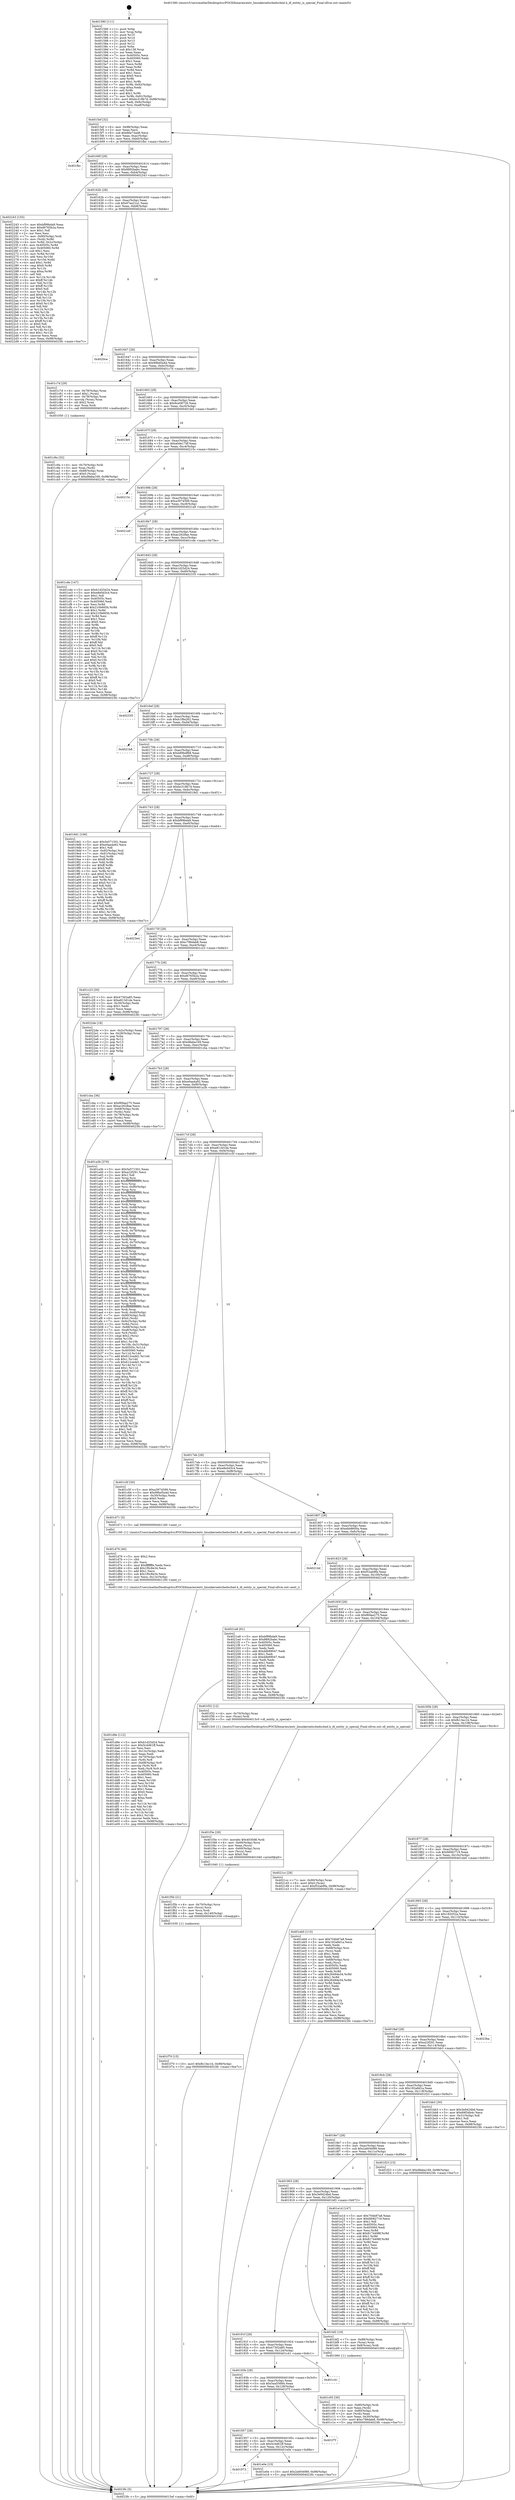 digraph "0x401580" {
  label = "0x401580 (/mnt/c/Users/mathe/Desktop/tcc/POCII/binaries/extr_linuxkernelschedsched.h_dl_entity_is_special_Final-ollvm.out::main(0))"
  labelloc = "t"
  node[shape=record]

  Entry [label="",width=0.3,height=0.3,shape=circle,fillcolor=black,style=filled]
  "0x4015ef" [label="{
     0x4015ef [32]\l
     | [instrs]\l
     &nbsp;&nbsp;0x4015ef \<+6\>: mov -0x98(%rbp),%eax\l
     &nbsp;&nbsp;0x4015f5 \<+2\>: mov %eax,%ecx\l
     &nbsp;&nbsp;0x4015f7 \<+6\>: sub $0x86e73ad8,%ecx\l
     &nbsp;&nbsp;0x4015fd \<+6\>: mov %eax,-0xac(%rbp)\l
     &nbsp;&nbsp;0x401603 \<+6\>: mov %ecx,-0xb0(%rbp)\l
     &nbsp;&nbsp;0x401609 \<+6\>: je 0000000000401fbc \<main+0xa3c\>\l
  }"]
  "0x401fbc" [label="{
     0x401fbc\l
  }", style=dashed]
  "0x40160f" [label="{
     0x40160f [28]\l
     | [instrs]\l
     &nbsp;&nbsp;0x40160f \<+5\>: jmp 0000000000401614 \<main+0x94\>\l
     &nbsp;&nbsp;0x401614 \<+6\>: mov -0xac(%rbp),%eax\l
     &nbsp;&nbsp;0x40161a \<+5\>: sub $0x8892babc,%eax\l
     &nbsp;&nbsp;0x40161f \<+6\>: mov %eax,-0xb4(%rbp)\l
     &nbsp;&nbsp;0x401625 \<+6\>: je 0000000000402243 \<main+0xcc3\>\l
  }"]
  Exit [label="",width=0.3,height=0.3,shape=circle,fillcolor=black,style=filled,peripheries=2]
  "0x402243" [label="{
     0x402243 [155]\l
     | [instrs]\l
     &nbsp;&nbsp;0x402243 \<+5\>: mov $0xbf99bda9,%eax\l
     &nbsp;&nbsp;0x402248 \<+5\>: mov $0xd6765b2a,%ecx\l
     &nbsp;&nbsp;0x40224d \<+2\>: mov $0x1,%dl\l
     &nbsp;&nbsp;0x40224f \<+2\>: xor %esi,%esi\l
     &nbsp;&nbsp;0x402251 \<+7\>: mov -0x90(%rbp),%rdi\l
     &nbsp;&nbsp;0x402258 \<+3\>: mov (%rdi),%r8d\l
     &nbsp;&nbsp;0x40225b \<+4\>: mov %r8d,-0x2c(%rbp)\l
     &nbsp;&nbsp;0x40225f \<+8\>: mov 0x40505c,%r8d\l
     &nbsp;&nbsp;0x402267 \<+8\>: mov 0x405060,%r9d\l
     &nbsp;&nbsp;0x40226f \<+3\>: sub $0x1,%esi\l
     &nbsp;&nbsp;0x402272 \<+3\>: mov %r8d,%r10d\l
     &nbsp;&nbsp;0x402275 \<+3\>: add %esi,%r10d\l
     &nbsp;&nbsp;0x402278 \<+4\>: imul %r10d,%r8d\l
     &nbsp;&nbsp;0x40227c \<+4\>: and $0x1,%r8d\l
     &nbsp;&nbsp;0x402280 \<+4\>: cmp $0x0,%r8d\l
     &nbsp;&nbsp;0x402284 \<+4\>: sete %r11b\l
     &nbsp;&nbsp;0x402288 \<+4\>: cmp $0xa,%r9d\l
     &nbsp;&nbsp;0x40228c \<+3\>: setl %bl\l
     &nbsp;&nbsp;0x40228f \<+3\>: mov %r11b,%r14b\l
     &nbsp;&nbsp;0x402292 \<+4\>: xor $0xff,%r14b\l
     &nbsp;&nbsp;0x402296 \<+3\>: mov %bl,%r15b\l
     &nbsp;&nbsp;0x402299 \<+4\>: xor $0xff,%r15b\l
     &nbsp;&nbsp;0x40229d \<+3\>: xor $0x0,%dl\l
     &nbsp;&nbsp;0x4022a0 \<+3\>: mov %r14b,%r12b\l
     &nbsp;&nbsp;0x4022a3 \<+4\>: and $0x0,%r12b\l
     &nbsp;&nbsp;0x4022a7 \<+3\>: and %dl,%r11b\l
     &nbsp;&nbsp;0x4022aa \<+3\>: mov %r15b,%r13b\l
     &nbsp;&nbsp;0x4022ad \<+4\>: and $0x0,%r13b\l
     &nbsp;&nbsp;0x4022b1 \<+2\>: and %dl,%bl\l
     &nbsp;&nbsp;0x4022b3 \<+3\>: or %r11b,%r12b\l
     &nbsp;&nbsp;0x4022b6 \<+3\>: or %bl,%r13b\l
     &nbsp;&nbsp;0x4022b9 \<+3\>: xor %r13b,%r12b\l
     &nbsp;&nbsp;0x4022bc \<+3\>: or %r15b,%r14b\l
     &nbsp;&nbsp;0x4022bf \<+4\>: xor $0xff,%r14b\l
     &nbsp;&nbsp;0x4022c3 \<+3\>: or $0x0,%dl\l
     &nbsp;&nbsp;0x4022c6 \<+3\>: and %dl,%r14b\l
     &nbsp;&nbsp;0x4022c9 \<+3\>: or %r14b,%r12b\l
     &nbsp;&nbsp;0x4022cc \<+4\>: test $0x1,%r12b\l
     &nbsp;&nbsp;0x4022d0 \<+3\>: cmovne %ecx,%eax\l
     &nbsp;&nbsp;0x4022d3 \<+6\>: mov %eax,-0x98(%rbp)\l
     &nbsp;&nbsp;0x4022d9 \<+5\>: jmp 00000000004023fc \<main+0xe7c\>\l
  }"]
  "0x40162b" [label="{
     0x40162b [28]\l
     | [instrs]\l
     &nbsp;&nbsp;0x40162b \<+5\>: jmp 0000000000401630 \<main+0xb0\>\l
     &nbsp;&nbsp;0x401630 \<+6\>: mov -0xac(%rbp),%eax\l
     &nbsp;&nbsp;0x401636 \<+5\>: sub $0x97ee21a1,%eax\l
     &nbsp;&nbsp;0x40163b \<+6\>: mov %eax,-0xb8(%rbp)\l
     &nbsp;&nbsp;0x401641 \<+6\>: je 00000000004020ce \<main+0xb4e\>\l
  }"]
  "0x401f70" [label="{
     0x401f70 [15]\l
     | [instrs]\l
     &nbsp;&nbsp;0x401f70 \<+10\>: movl $0xfb13ec1b,-0x98(%rbp)\l
     &nbsp;&nbsp;0x401f7a \<+5\>: jmp 00000000004023fc \<main+0xe7c\>\l
  }"]
  "0x4020ce" [label="{
     0x4020ce\l
  }", style=dashed]
  "0x401647" [label="{
     0x401647 [28]\l
     | [instrs]\l
     &nbsp;&nbsp;0x401647 \<+5\>: jmp 000000000040164c \<main+0xcc\>\l
     &nbsp;&nbsp;0x40164c \<+6\>: mov -0xac(%rbp),%eax\l
     &nbsp;&nbsp;0x401652 \<+5\>: sub $0x99bd5a4d,%eax\l
     &nbsp;&nbsp;0x401657 \<+6\>: mov %eax,-0xbc(%rbp)\l
     &nbsp;&nbsp;0x40165d \<+6\>: je 0000000000401c7d \<main+0x6fd\>\l
  }"]
  "0x401f5b" [label="{
     0x401f5b [21]\l
     | [instrs]\l
     &nbsp;&nbsp;0x401f5b \<+4\>: mov -0x70(%rbp),%rcx\l
     &nbsp;&nbsp;0x401f5f \<+3\>: mov (%rcx),%rcx\l
     &nbsp;&nbsp;0x401f62 \<+3\>: mov %rcx,%rdi\l
     &nbsp;&nbsp;0x401f65 \<+6\>: mov %eax,-0x140(%rbp)\l
     &nbsp;&nbsp;0x401f6b \<+5\>: call 0000000000401030 \<free@plt\>\l
     | [calls]\l
     &nbsp;&nbsp;0x401030 \{1\} (unknown)\l
  }"]
  "0x401c7d" [label="{
     0x401c7d [29]\l
     | [instrs]\l
     &nbsp;&nbsp;0x401c7d \<+4\>: mov -0x78(%rbp),%rax\l
     &nbsp;&nbsp;0x401c81 \<+6\>: movl $0x1,(%rax)\l
     &nbsp;&nbsp;0x401c87 \<+4\>: mov -0x78(%rbp),%rax\l
     &nbsp;&nbsp;0x401c8b \<+3\>: movslq (%rax),%rax\l
     &nbsp;&nbsp;0x401c8e \<+4\>: shl $0x2,%rax\l
     &nbsp;&nbsp;0x401c92 \<+3\>: mov %rax,%rdi\l
     &nbsp;&nbsp;0x401c95 \<+5\>: call 0000000000401050 \<malloc@plt\>\l
     | [calls]\l
     &nbsp;&nbsp;0x401050 \{1\} (unknown)\l
  }"]
  "0x401663" [label="{
     0x401663 [28]\l
     | [instrs]\l
     &nbsp;&nbsp;0x401663 \<+5\>: jmp 0000000000401668 \<main+0xe8\>\l
     &nbsp;&nbsp;0x401668 \<+6\>: mov -0xac(%rbp),%eax\l
     &nbsp;&nbsp;0x40166e \<+5\>: sub $0x9ce08726,%eax\l
     &nbsp;&nbsp;0x401673 \<+6\>: mov %eax,-0xc0(%rbp)\l
     &nbsp;&nbsp;0x401679 \<+6\>: je 0000000000401fe0 \<main+0xa60\>\l
  }"]
  "0x401f3e" [label="{
     0x401f3e [29]\l
     | [instrs]\l
     &nbsp;&nbsp;0x401f3e \<+10\>: movabs $0x4030d6,%rdi\l
     &nbsp;&nbsp;0x401f48 \<+4\>: mov -0x60(%rbp),%rcx\l
     &nbsp;&nbsp;0x401f4c \<+2\>: mov %eax,(%rcx)\l
     &nbsp;&nbsp;0x401f4e \<+4\>: mov -0x60(%rbp),%rcx\l
     &nbsp;&nbsp;0x401f52 \<+2\>: mov (%rcx),%esi\l
     &nbsp;&nbsp;0x401f54 \<+2\>: mov $0x0,%al\l
     &nbsp;&nbsp;0x401f56 \<+5\>: call 0000000000401040 \<printf@plt\>\l
     | [calls]\l
     &nbsp;&nbsp;0x401040 \{1\} (unknown)\l
  }"]
  "0x401fe0" [label="{
     0x401fe0\l
  }", style=dashed]
  "0x40167f" [label="{
     0x40167f [28]\l
     | [instrs]\l
     &nbsp;&nbsp;0x40167f \<+5\>: jmp 0000000000401684 \<main+0x104\>\l
     &nbsp;&nbsp;0x401684 \<+6\>: mov -0xac(%rbp),%eax\l
     &nbsp;&nbsp;0x40168a \<+5\>: sub $0xa0de17df,%eax\l
     &nbsp;&nbsp;0x40168f \<+6\>: mov %eax,-0xc4(%rbp)\l
     &nbsp;&nbsp;0x401695 \<+6\>: je 000000000040215c \<main+0xbdc\>\l
  }"]
  "0x401973" [label="{
     0x401973\l
  }", style=dashed]
  "0x40215c" [label="{
     0x40215c\l
  }", style=dashed]
  "0x40169b" [label="{
     0x40169b [28]\l
     | [instrs]\l
     &nbsp;&nbsp;0x40169b \<+5\>: jmp 00000000004016a0 \<main+0x120\>\l
     &nbsp;&nbsp;0x4016a0 \<+6\>: mov -0xac(%rbp),%eax\l
     &nbsp;&nbsp;0x4016a6 \<+5\>: sub $0xa3974599,%eax\l
     &nbsp;&nbsp;0x4016ab \<+6\>: mov %eax,-0xc8(%rbp)\l
     &nbsp;&nbsp;0x4016b1 \<+6\>: je 00000000004021a9 \<main+0xc29\>\l
  }"]
  "0x401e0e" [label="{
     0x401e0e [15]\l
     | [instrs]\l
     &nbsp;&nbsp;0x401e0e \<+10\>: movl $0x2a604089,-0x98(%rbp)\l
     &nbsp;&nbsp;0x401e18 \<+5\>: jmp 00000000004023fc \<main+0xe7c\>\l
  }"]
  "0x4021a9" [label="{
     0x4021a9\l
  }", style=dashed]
  "0x4016b7" [label="{
     0x4016b7 [28]\l
     | [instrs]\l
     &nbsp;&nbsp;0x4016b7 \<+5\>: jmp 00000000004016bc \<main+0x13c\>\l
     &nbsp;&nbsp;0x4016bc \<+6\>: mov -0xac(%rbp),%eax\l
     &nbsp;&nbsp;0x4016c2 \<+5\>: sub $0xac2628ae,%eax\l
     &nbsp;&nbsp;0x4016c7 \<+6\>: mov %eax,-0xcc(%rbp)\l
     &nbsp;&nbsp;0x4016cd \<+6\>: je 0000000000401cde \<main+0x75e\>\l
  }"]
  "0x401957" [label="{
     0x401957 [28]\l
     | [instrs]\l
     &nbsp;&nbsp;0x401957 \<+5\>: jmp 000000000040195c \<main+0x3dc\>\l
     &nbsp;&nbsp;0x40195c \<+6\>: mov -0xac(%rbp),%eax\l
     &nbsp;&nbsp;0x401962 \<+5\>: sub $0x5c4d61ff,%eax\l
     &nbsp;&nbsp;0x401967 \<+6\>: mov %eax,-0x12c(%rbp)\l
     &nbsp;&nbsp;0x40196d \<+6\>: je 0000000000401e0e \<main+0x88e\>\l
  }"]
  "0x401cde" [label="{
     0x401cde [147]\l
     | [instrs]\l
     &nbsp;&nbsp;0x401cde \<+5\>: mov $0xb1d25d24,%eax\l
     &nbsp;&nbsp;0x401ce3 \<+5\>: mov $0xe8e0d3c4,%ecx\l
     &nbsp;&nbsp;0x401ce8 \<+2\>: mov $0x1,%dl\l
     &nbsp;&nbsp;0x401cea \<+7\>: mov 0x40505c,%esi\l
     &nbsp;&nbsp;0x401cf1 \<+7\>: mov 0x405060,%edi\l
     &nbsp;&nbsp;0x401cf8 \<+3\>: mov %esi,%r8d\l
     &nbsp;&nbsp;0x401cfb \<+7\>: add $0x210b665b,%r8d\l
     &nbsp;&nbsp;0x401d02 \<+4\>: sub $0x1,%r8d\l
     &nbsp;&nbsp;0x401d06 \<+7\>: sub $0x210b665b,%r8d\l
     &nbsp;&nbsp;0x401d0d \<+4\>: imul %r8d,%esi\l
     &nbsp;&nbsp;0x401d11 \<+3\>: and $0x1,%esi\l
     &nbsp;&nbsp;0x401d14 \<+3\>: cmp $0x0,%esi\l
     &nbsp;&nbsp;0x401d17 \<+4\>: sete %r9b\l
     &nbsp;&nbsp;0x401d1b \<+3\>: cmp $0xa,%edi\l
     &nbsp;&nbsp;0x401d1e \<+4\>: setl %r10b\l
     &nbsp;&nbsp;0x401d22 \<+3\>: mov %r9b,%r11b\l
     &nbsp;&nbsp;0x401d25 \<+4\>: xor $0xff,%r11b\l
     &nbsp;&nbsp;0x401d29 \<+3\>: mov %r10b,%bl\l
     &nbsp;&nbsp;0x401d2c \<+3\>: xor $0xff,%bl\l
     &nbsp;&nbsp;0x401d2f \<+3\>: xor $0x0,%dl\l
     &nbsp;&nbsp;0x401d32 \<+3\>: mov %r11b,%r14b\l
     &nbsp;&nbsp;0x401d35 \<+4\>: and $0x0,%r14b\l
     &nbsp;&nbsp;0x401d39 \<+3\>: and %dl,%r9b\l
     &nbsp;&nbsp;0x401d3c \<+3\>: mov %bl,%r15b\l
     &nbsp;&nbsp;0x401d3f \<+4\>: and $0x0,%r15b\l
     &nbsp;&nbsp;0x401d43 \<+3\>: and %dl,%r10b\l
     &nbsp;&nbsp;0x401d46 \<+3\>: or %r9b,%r14b\l
     &nbsp;&nbsp;0x401d49 \<+3\>: or %r10b,%r15b\l
     &nbsp;&nbsp;0x401d4c \<+3\>: xor %r15b,%r14b\l
     &nbsp;&nbsp;0x401d4f \<+3\>: or %bl,%r11b\l
     &nbsp;&nbsp;0x401d52 \<+4\>: xor $0xff,%r11b\l
     &nbsp;&nbsp;0x401d56 \<+3\>: or $0x0,%dl\l
     &nbsp;&nbsp;0x401d59 \<+3\>: and %dl,%r11b\l
     &nbsp;&nbsp;0x401d5c \<+3\>: or %r11b,%r14b\l
     &nbsp;&nbsp;0x401d5f \<+4\>: test $0x1,%r14b\l
     &nbsp;&nbsp;0x401d63 \<+3\>: cmovne %ecx,%eax\l
     &nbsp;&nbsp;0x401d66 \<+6\>: mov %eax,-0x98(%rbp)\l
     &nbsp;&nbsp;0x401d6c \<+5\>: jmp 00000000004023fc \<main+0xe7c\>\l
  }"]
  "0x4016d3" [label="{
     0x4016d3 [28]\l
     | [instrs]\l
     &nbsp;&nbsp;0x4016d3 \<+5\>: jmp 00000000004016d8 \<main+0x158\>\l
     &nbsp;&nbsp;0x4016d8 \<+6\>: mov -0xac(%rbp),%eax\l
     &nbsp;&nbsp;0x4016de \<+5\>: sub $0xb1d25d24,%eax\l
     &nbsp;&nbsp;0x4016e3 \<+6\>: mov %eax,-0xd0(%rbp)\l
     &nbsp;&nbsp;0x4016e9 \<+6\>: je 0000000000402335 \<main+0xdb5\>\l
  }"]
  "0x401f7f" [label="{
     0x401f7f\l
  }", style=dashed]
  "0x402335" [label="{
     0x402335\l
  }", style=dashed]
  "0x4016ef" [label="{
     0x4016ef [28]\l
     | [instrs]\l
     &nbsp;&nbsp;0x4016ef \<+5\>: jmp 00000000004016f4 \<main+0x174\>\l
     &nbsp;&nbsp;0x4016f4 \<+6\>: mov -0xac(%rbp),%eax\l
     &nbsp;&nbsp;0x4016fa \<+5\>: sub $0xb1f8a262,%eax\l
     &nbsp;&nbsp;0x4016ff \<+6\>: mov %eax,-0xd4(%rbp)\l
     &nbsp;&nbsp;0x401705 \<+6\>: je 00000000004021b8 \<main+0xc38\>\l
  }"]
  "0x40193b" [label="{
     0x40193b [28]\l
     | [instrs]\l
     &nbsp;&nbsp;0x40193b \<+5\>: jmp 0000000000401940 \<main+0x3c0\>\l
     &nbsp;&nbsp;0x401940 \<+6\>: mov -0xac(%rbp),%eax\l
     &nbsp;&nbsp;0x401946 \<+5\>: sub $0x5aa55684,%eax\l
     &nbsp;&nbsp;0x40194b \<+6\>: mov %eax,-0x128(%rbp)\l
     &nbsp;&nbsp;0x401951 \<+6\>: je 0000000000401f7f \<main+0x9ff\>\l
  }"]
  "0x4021b8" [label="{
     0x4021b8\l
  }", style=dashed]
  "0x40170b" [label="{
     0x40170b [28]\l
     | [instrs]\l
     &nbsp;&nbsp;0x40170b \<+5\>: jmp 0000000000401710 \<main+0x190\>\l
     &nbsp;&nbsp;0x401710 \<+6\>: mov -0xac(%rbp),%eax\l
     &nbsp;&nbsp;0x401716 \<+5\>: sub $0xb89bdf68,%eax\l
     &nbsp;&nbsp;0x40171b \<+6\>: mov %eax,-0xd8(%rbp)\l
     &nbsp;&nbsp;0x401721 \<+6\>: je 000000000040203b \<main+0xabb\>\l
  }"]
  "0x401c41" [label="{
     0x401c41\l
  }", style=dashed]
  "0x40203b" [label="{
     0x40203b\l
  }", style=dashed]
  "0x401727" [label="{
     0x401727 [28]\l
     | [instrs]\l
     &nbsp;&nbsp;0x401727 \<+5\>: jmp 000000000040172c \<main+0x1ac\>\l
     &nbsp;&nbsp;0x40172c \<+6\>: mov -0xac(%rbp),%eax\l
     &nbsp;&nbsp;0x401732 \<+5\>: sub $0xbc318b7d,%eax\l
     &nbsp;&nbsp;0x401737 \<+6\>: mov %eax,-0xdc(%rbp)\l
     &nbsp;&nbsp;0x40173d \<+6\>: je 00000000004019d1 \<main+0x451\>\l
  }"]
  "0x401d9e" [label="{
     0x401d9e [112]\l
     | [instrs]\l
     &nbsp;&nbsp;0x401d9e \<+5\>: mov $0xb1d25d24,%ecx\l
     &nbsp;&nbsp;0x401da3 \<+5\>: mov $0x5c4d61ff,%edx\l
     &nbsp;&nbsp;0x401da8 \<+2\>: xor %esi,%esi\l
     &nbsp;&nbsp;0x401daa \<+6\>: mov -0x13c(%rbp),%edi\l
     &nbsp;&nbsp;0x401db0 \<+3\>: imul %eax,%edi\l
     &nbsp;&nbsp;0x401db3 \<+4\>: mov -0x70(%rbp),%r8\l
     &nbsp;&nbsp;0x401db7 \<+3\>: mov (%r8),%r8\l
     &nbsp;&nbsp;0x401dba \<+4\>: mov -0x68(%rbp),%r9\l
     &nbsp;&nbsp;0x401dbe \<+3\>: movslq (%r9),%r9\l
     &nbsp;&nbsp;0x401dc1 \<+4\>: mov %edi,(%r8,%r9,4)\l
     &nbsp;&nbsp;0x401dc5 \<+7\>: mov 0x40505c,%eax\l
     &nbsp;&nbsp;0x401dcc \<+7\>: mov 0x405060,%edi\l
     &nbsp;&nbsp;0x401dd3 \<+3\>: sub $0x1,%esi\l
     &nbsp;&nbsp;0x401dd6 \<+3\>: mov %eax,%r10d\l
     &nbsp;&nbsp;0x401dd9 \<+3\>: add %esi,%r10d\l
     &nbsp;&nbsp;0x401ddc \<+4\>: imul %r10d,%eax\l
     &nbsp;&nbsp;0x401de0 \<+3\>: and $0x1,%eax\l
     &nbsp;&nbsp;0x401de3 \<+3\>: cmp $0x0,%eax\l
     &nbsp;&nbsp;0x401de6 \<+4\>: sete %r11b\l
     &nbsp;&nbsp;0x401dea \<+3\>: cmp $0xa,%edi\l
     &nbsp;&nbsp;0x401ded \<+3\>: setl %bl\l
     &nbsp;&nbsp;0x401df0 \<+3\>: mov %r11b,%r14b\l
     &nbsp;&nbsp;0x401df3 \<+3\>: and %bl,%r14b\l
     &nbsp;&nbsp;0x401df6 \<+3\>: xor %bl,%r11b\l
     &nbsp;&nbsp;0x401df9 \<+3\>: or %r11b,%r14b\l
     &nbsp;&nbsp;0x401dfc \<+4\>: test $0x1,%r14b\l
     &nbsp;&nbsp;0x401e00 \<+3\>: cmovne %edx,%ecx\l
     &nbsp;&nbsp;0x401e03 \<+6\>: mov %ecx,-0x98(%rbp)\l
     &nbsp;&nbsp;0x401e09 \<+5\>: jmp 00000000004023fc \<main+0xe7c\>\l
  }"]
  "0x4019d1" [label="{
     0x4019d1 [106]\l
     | [instrs]\l
     &nbsp;&nbsp;0x4019d1 \<+5\>: mov $0x5e571501,%eax\l
     &nbsp;&nbsp;0x4019d6 \<+5\>: mov $0xe0aa4a92,%ecx\l
     &nbsp;&nbsp;0x4019db \<+2\>: mov $0x1,%dl\l
     &nbsp;&nbsp;0x4019dd \<+7\>: mov -0x92(%rbp),%sil\l
     &nbsp;&nbsp;0x4019e4 \<+7\>: mov -0x91(%rbp),%dil\l
     &nbsp;&nbsp;0x4019eb \<+3\>: mov %sil,%r8b\l
     &nbsp;&nbsp;0x4019ee \<+4\>: xor $0xff,%r8b\l
     &nbsp;&nbsp;0x4019f2 \<+3\>: mov %dil,%r9b\l
     &nbsp;&nbsp;0x4019f5 \<+4\>: xor $0xff,%r9b\l
     &nbsp;&nbsp;0x4019f9 \<+3\>: xor $0x0,%dl\l
     &nbsp;&nbsp;0x4019fc \<+3\>: mov %r8b,%r10b\l
     &nbsp;&nbsp;0x4019ff \<+4\>: and $0x0,%r10b\l
     &nbsp;&nbsp;0x401a03 \<+3\>: and %dl,%sil\l
     &nbsp;&nbsp;0x401a06 \<+3\>: mov %r9b,%r11b\l
     &nbsp;&nbsp;0x401a09 \<+4\>: and $0x0,%r11b\l
     &nbsp;&nbsp;0x401a0d \<+3\>: and %dl,%dil\l
     &nbsp;&nbsp;0x401a10 \<+3\>: or %sil,%r10b\l
     &nbsp;&nbsp;0x401a13 \<+3\>: or %dil,%r11b\l
     &nbsp;&nbsp;0x401a16 \<+3\>: xor %r11b,%r10b\l
     &nbsp;&nbsp;0x401a19 \<+3\>: or %r9b,%r8b\l
     &nbsp;&nbsp;0x401a1c \<+4\>: xor $0xff,%r8b\l
     &nbsp;&nbsp;0x401a20 \<+3\>: or $0x0,%dl\l
     &nbsp;&nbsp;0x401a23 \<+3\>: and %dl,%r8b\l
     &nbsp;&nbsp;0x401a26 \<+3\>: or %r8b,%r10b\l
     &nbsp;&nbsp;0x401a29 \<+4\>: test $0x1,%r10b\l
     &nbsp;&nbsp;0x401a2d \<+3\>: cmovne %ecx,%eax\l
     &nbsp;&nbsp;0x401a30 \<+6\>: mov %eax,-0x98(%rbp)\l
     &nbsp;&nbsp;0x401a36 \<+5\>: jmp 00000000004023fc \<main+0xe7c\>\l
  }"]
  "0x401743" [label="{
     0x401743 [28]\l
     | [instrs]\l
     &nbsp;&nbsp;0x401743 \<+5\>: jmp 0000000000401748 \<main+0x1c8\>\l
     &nbsp;&nbsp;0x401748 \<+6\>: mov -0xac(%rbp),%eax\l
     &nbsp;&nbsp;0x40174e \<+5\>: sub $0xbf99bda9,%eax\l
     &nbsp;&nbsp;0x401753 \<+6\>: mov %eax,-0xe0(%rbp)\l
     &nbsp;&nbsp;0x401759 \<+6\>: je 00000000004023e4 \<main+0xe64\>\l
  }"]
  "0x4023fc" [label="{
     0x4023fc [5]\l
     | [instrs]\l
     &nbsp;&nbsp;0x4023fc \<+5\>: jmp 00000000004015ef \<main+0x6f\>\l
  }"]
  "0x401580" [label="{
     0x401580 [111]\l
     | [instrs]\l
     &nbsp;&nbsp;0x401580 \<+1\>: push %rbp\l
     &nbsp;&nbsp;0x401581 \<+3\>: mov %rsp,%rbp\l
     &nbsp;&nbsp;0x401584 \<+2\>: push %r15\l
     &nbsp;&nbsp;0x401586 \<+2\>: push %r14\l
     &nbsp;&nbsp;0x401588 \<+2\>: push %r13\l
     &nbsp;&nbsp;0x40158a \<+2\>: push %r12\l
     &nbsp;&nbsp;0x40158c \<+1\>: push %rbx\l
     &nbsp;&nbsp;0x40158d \<+7\>: sub $0x138,%rsp\l
     &nbsp;&nbsp;0x401594 \<+2\>: xor %eax,%eax\l
     &nbsp;&nbsp;0x401596 \<+7\>: mov 0x40505c,%ecx\l
     &nbsp;&nbsp;0x40159d \<+7\>: mov 0x405060,%edx\l
     &nbsp;&nbsp;0x4015a4 \<+3\>: sub $0x1,%eax\l
     &nbsp;&nbsp;0x4015a7 \<+3\>: mov %ecx,%r8d\l
     &nbsp;&nbsp;0x4015aa \<+3\>: add %eax,%r8d\l
     &nbsp;&nbsp;0x4015ad \<+4\>: imul %r8d,%ecx\l
     &nbsp;&nbsp;0x4015b1 \<+3\>: and $0x1,%ecx\l
     &nbsp;&nbsp;0x4015b4 \<+3\>: cmp $0x0,%ecx\l
     &nbsp;&nbsp;0x4015b7 \<+4\>: sete %r9b\l
     &nbsp;&nbsp;0x4015bb \<+4\>: and $0x1,%r9b\l
     &nbsp;&nbsp;0x4015bf \<+7\>: mov %r9b,-0x92(%rbp)\l
     &nbsp;&nbsp;0x4015c6 \<+3\>: cmp $0xa,%edx\l
     &nbsp;&nbsp;0x4015c9 \<+4\>: setl %r9b\l
     &nbsp;&nbsp;0x4015cd \<+4\>: and $0x1,%r9b\l
     &nbsp;&nbsp;0x4015d1 \<+7\>: mov %r9b,-0x91(%rbp)\l
     &nbsp;&nbsp;0x4015d8 \<+10\>: movl $0xbc318b7d,-0x98(%rbp)\l
     &nbsp;&nbsp;0x4015e2 \<+6\>: mov %edi,-0x9c(%rbp)\l
     &nbsp;&nbsp;0x4015e8 \<+7\>: mov %rsi,-0xa8(%rbp)\l
  }"]
  "0x401d76" [label="{
     0x401d76 [40]\l
     | [instrs]\l
     &nbsp;&nbsp;0x401d76 \<+5\>: mov $0x2,%ecx\l
     &nbsp;&nbsp;0x401d7b \<+1\>: cltd\l
     &nbsp;&nbsp;0x401d7c \<+2\>: idiv %ecx\l
     &nbsp;&nbsp;0x401d7e \<+6\>: imul $0xfffffffe,%edx,%ecx\l
     &nbsp;&nbsp;0x401d84 \<+6\>: add $0x1f0c8e34,%ecx\l
     &nbsp;&nbsp;0x401d8a \<+3\>: add $0x1,%ecx\l
     &nbsp;&nbsp;0x401d8d \<+6\>: sub $0x1f0c8e34,%ecx\l
     &nbsp;&nbsp;0x401d93 \<+6\>: mov %ecx,-0x13c(%rbp)\l
     &nbsp;&nbsp;0x401d99 \<+5\>: call 0000000000401160 \<next_i\>\l
     | [calls]\l
     &nbsp;&nbsp;0x401160 \{1\} (/mnt/c/Users/mathe/Desktop/tcc/POCII/binaries/extr_linuxkernelschedsched.h_dl_entity_is_special_Final-ollvm.out::next_i)\l
  }"]
  "0x4023e4" [label="{
     0x4023e4\l
  }", style=dashed]
  "0x40175f" [label="{
     0x40175f [28]\l
     | [instrs]\l
     &nbsp;&nbsp;0x40175f \<+5\>: jmp 0000000000401764 \<main+0x1e4\>\l
     &nbsp;&nbsp;0x401764 \<+6\>: mov -0xac(%rbp),%eax\l
     &nbsp;&nbsp;0x40176a \<+5\>: sub $0xc786dab8,%eax\l
     &nbsp;&nbsp;0x40176f \<+6\>: mov %eax,-0xe4(%rbp)\l
     &nbsp;&nbsp;0x401775 \<+6\>: je 0000000000401c23 \<main+0x6a3\>\l
  }"]
  "0x401c9a" [label="{
     0x401c9a [32]\l
     | [instrs]\l
     &nbsp;&nbsp;0x401c9a \<+4\>: mov -0x70(%rbp),%rdi\l
     &nbsp;&nbsp;0x401c9e \<+3\>: mov %rax,(%rdi)\l
     &nbsp;&nbsp;0x401ca1 \<+4\>: mov -0x68(%rbp),%rax\l
     &nbsp;&nbsp;0x401ca5 \<+6\>: movl $0x0,(%rax)\l
     &nbsp;&nbsp;0x401cab \<+10\>: movl $0xd8aba169,-0x98(%rbp)\l
     &nbsp;&nbsp;0x401cb5 \<+5\>: jmp 00000000004023fc \<main+0xe7c\>\l
  }"]
  "0x401c23" [label="{
     0x401c23 [30]\l
     | [instrs]\l
     &nbsp;&nbsp;0x401c23 \<+5\>: mov $0x47302a85,%eax\l
     &nbsp;&nbsp;0x401c28 \<+5\>: mov $0xe813d1de,%ecx\l
     &nbsp;&nbsp;0x401c2d \<+3\>: mov -0x30(%rbp),%edx\l
     &nbsp;&nbsp;0x401c30 \<+3\>: cmp $0x1,%edx\l
     &nbsp;&nbsp;0x401c33 \<+3\>: cmovl %ecx,%eax\l
     &nbsp;&nbsp;0x401c36 \<+6\>: mov %eax,-0x98(%rbp)\l
     &nbsp;&nbsp;0x401c3c \<+5\>: jmp 00000000004023fc \<main+0xe7c\>\l
  }"]
  "0x40177b" [label="{
     0x40177b [28]\l
     | [instrs]\l
     &nbsp;&nbsp;0x40177b \<+5\>: jmp 0000000000401780 \<main+0x200\>\l
     &nbsp;&nbsp;0x401780 \<+6\>: mov -0xac(%rbp),%eax\l
     &nbsp;&nbsp;0x401786 \<+5\>: sub $0xd6765b2a,%eax\l
     &nbsp;&nbsp;0x40178b \<+6\>: mov %eax,-0xe8(%rbp)\l
     &nbsp;&nbsp;0x401791 \<+6\>: je 00000000004022de \<main+0xd5e\>\l
  }"]
  "0x401c05" [label="{
     0x401c05 [30]\l
     | [instrs]\l
     &nbsp;&nbsp;0x401c05 \<+4\>: mov -0x80(%rbp),%rdi\l
     &nbsp;&nbsp;0x401c09 \<+2\>: mov %eax,(%rdi)\l
     &nbsp;&nbsp;0x401c0b \<+4\>: mov -0x80(%rbp),%rdi\l
     &nbsp;&nbsp;0x401c0f \<+2\>: mov (%rdi),%eax\l
     &nbsp;&nbsp;0x401c11 \<+3\>: mov %eax,-0x30(%rbp)\l
     &nbsp;&nbsp;0x401c14 \<+10\>: movl $0xc786dab8,-0x98(%rbp)\l
     &nbsp;&nbsp;0x401c1e \<+5\>: jmp 00000000004023fc \<main+0xe7c\>\l
  }"]
  "0x4022de" [label="{
     0x4022de [18]\l
     | [instrs]\l
     &nbsp;&nbsp;0x4022de \<+3\>: mov -0x2c(%rbp),%eax\l
     &nbsp;&nbsp;0x4022e1 \<+4\>: lea -0x28(%rbp),%rsp\l
     &nbsp;&nbsp;0x4022e5 \<+1\>: pop %rbx\l
     &nbsp;&nbsp;0x4022e6 \<+2\>: pop %r12\l
     &nbsp;&nbsp;0x4022e8 \<+2\>: pop %r13\l
     &nbsp;&nbsp;0x4022ea \<+2\>: pop %r14\l
     &nbsp;&nbsp;0x4022ec \<+2\>: pop %r15\l
     &nbsp;&nbsp;0x4022ee \<+1\>: pop %rbp\l
     &nbsp;&nbsp;0x4022ef \<+1\>: ret\l
  }"]
  "0x401797" [label="{
     0x401797 [28]\l
     | [instrs]\l
     &nbsp;&nbsp;0x401797 \<+5\>: jmp 000000000040179c \<main+0x21c\>\l
     &nbsp;&nbsp;0x40179c \<+6\>: mov -0xac(%rbp),%eax\l
     &nbsp;&nbsp;0x4017a2 \<+5\>: sub $0xd8aba169,%eax\l
     &nbsp;&nbsp;0x4017a7 \<+6\>: mov %eax,-0xec(%rbp)\l
     &nbsp;&nbsp;0x4017ad \<+6\>: je 0000000000401cba \<main+0x73a\>\l
  }"]
  "0x40191f" [label="{
     0x40191f [28]\l
     | [instrs]\l
     &nbsp;&nbsp;0x40191f \<+5\>: jmp 0000000000401924 \<main+0x3a4\>\l
     &nbsp;&nbsp;0x401924 \<+6\>: mov -0xac(%rbp),%eax\l
     &nbsp;&nbsp;0x40192a \<+5\>: sub $0x47302a85,%eax\l
     &nbsp;&nbsp;0x40192f \<+6\>: mov %eax,-0x124(%rbp)\l
     &nbsp;&nbsp;0x401935 \<+6\>: je 0000000000401c41 \<main+0x6c1\>\l
  }"]
  "0x401cba" [label="{
     0x401cba [36]\l
     | [instrs]\l
     &nbsp;&nbsp;0x401cba \<+5\>: mov $0xf69aa275,%eax\l
     &nbsp;&nbsp;0x401cbf \<+5\>: mov $0xac2628ae,%ecx\l
     &nbsp;&nbsp;0x401cc4 \<+4\>: mov -0x68(%rbp),%rdx\l
     &nbsp;&nbsp;0x401cc8 \<+2\>: mov (%rdx),%esi\l
     &nbsp;&nbsp;0x401cca \<+4\>: mov -0x78(%rbp),%rdx\l
     &nbsp;&nbsp;0x401cce \<+2\>: cmp (%rdx),%esi\l
     &nbsp;&nbsp;0x401cd0 \<+3\>: cmovl %ecx,%eax\l
     &nbsp;&nbsp;0x401cd3 \<+6\>: mov %eax,-0x98(%rbp)\l
     &nbsp;&nbsp;0x401cd9 \<+5\>: jmp 00000000004023fc \<main+0xe7c\>\l
  }"]
  "0x4017b3" [label="{
     0x4017b3 [28]\l
     | [instrs]\l
     &nbsp;&nbsp;0x4017b3 \<+5\>: jmp 00000000004017b8 \<main+0x238\>\l
     &nbsp;&nbsp;0x4017b8 \<+6\>: mov -0xac(%rbp),%eax\l
     &nbsp;&nbsp;0x4017be \<+5\>: sub $0xe0aa4a92,%eax\l
     &nbsp;&nbsp;0x4017c3 \<+6\>: mov %eax,-0xf0(%rbp)\l
     &nbsp;&nbsp;0x4017c9 \<+6\>: je 0000000000401a3b \<main+0x4bb\>\l
  }"]
  "0x401bf2" [label="{
     0x401bf2 [19]\l
     | [instrs]\l
     &nbsp;&nbsp;0x401bf2 \<+7\>: mov -0x88(%rbp),%rax\l
     &nbsp;&nbsp;0x401bf9 \<+3\>: mov (%rax),%rax\l
     &nbsp;&nbsp;0x401bfc \<+4\>: mov 0x8(%rax),%rdi\l
     &nbsp;&nbsp;0x401c00 \<+5\>: call 0000000000401060 \<atoi@plt\>\l
     | [calls]\l
     &nbsp;&nbsp;0x401060 \{1\} (unknown)\l
  }"]
  "0x401a3b" [label="{
     0x401a3b [376]\l
     | [instrs]\l
     &nbsp;&nbsp;0x401a3b \<+5\>: mov $0x5e571501,%eax\l
     &nbsp;&nbsp;0x401a40 \<+5\>: mov $0xa22f291,%ecx\l
     &nbsp;&nbsp;0x401a45 \<+2\>: mov $0x1,%dl\l
     &nbsp;&nbsp;0x401a47 \<+3\>: mov %rsp,%rsi\l
     &nbsp;&nbsp;0x401a4a \<+4\>: add $0xfffffffffffffff0,%rsi\l
     &nbsp;&nbsp;0x401a4e \<+3\>: mov %rsi,%rsp\l
     &nbsp;&nbsp;0x401a51 \<+7\>: mov %rsi,-0x90(%rbp)\l
     &nbsp;&nbsp;0x401a58 \<+3\>: mov %rsp,%rsi\l
     &nbsp;&nbsp;0x401a5b \<+4\>: add $0xfffffffffffffff0,%rsi\l
     &nbsp;&nbsp;0x401a5f \<+3\>: mov %rsi,%rsp\l
     &nbsp;&nbsp;0x401a62 \<+3\>: mov %rsp,%rdi\l
     &nbsp;&nbsp;0x401a65 \<+4\>: add $0xfffffffffffffff0,%rdi\l
     &nbsp;&nbsp;0x401a69 \<+3\>: mov %rdi,%rsp\l
     &nbsp;&nbsp;0x401a6c \<+7\>: mov %rdi,-0x88(%rbp)\l
     &nbsp;&nbsp;0x401a73 \<+3\>: mov %rsp,%rdi\l
     &nbsp;&nbsp;0x401a76 \<+4\>: add $0xfffffffffffffff0,%rdi\l
     &nbsp;&nbsp;0x401a7a \<+3\>: mov %rdi,%rsp\l
     &nbsp;&nbsp;0x401a7d \<+4\>: mov %rdi,-0x80(%rbp)\l
     &nbsp;&nbsp;0x401a81 \<+3\>: mov %rsp,%rdi\l
     &nbsp;&nbsp;0x401a84 \<+4\>: add $0xfffffffffffffff0,%rdi\l
     &nbsp;&nbsp;0x401a88 \<+3\>: mov %rdi,%rsp\l
     &nbsp;&nbsp;0x401a8b \<+4\>: mov %rdi,-0x78(%rbp)\l
     &nbsp;&nbsp;0x401a8f \<+3\>: mov %rsp,%rdi\l
     &nbsp;&nbsp;0x401a92 \<+4\>: add $0xfffffffffffffff0,%rdi\l
     &nbsp;&nbsp;0x401a96 \<+3\>: mov %rdi,%rsp\l
     &nbsp;&nbsp;0x401a99 \<+4\>: mov %rdi,-0x70(%rbp)\l
     &nbsp;&nbsp;0x401a9d \<+3\>: mov %rsp,%rdi\l
     &nbsp;&nbsp;0x401aa0 \<+4\>: add $0xfffffffffffffff0,%rdi\l
     &nbsp;&nbsp;0x401aa4 \<+3\>: mov %rdi,%rsp\l
     &nbsp;&nbsp;0x401aa7 \<+4\>: mov %rdi,-0x68(%rbp)\l
     &nbsp;&nbsp;0x401aab \<+3\>: mov %rsp,%rdi\l
     &nbsp;&nbsp;0x401aae \<+4\>: add $0xfffffffffffffff0,%rdi\l
     &nbsp;&nbsp;0x401ab2 \<+3\>: mov %rdi,%rsp\l
     &nbsp;&nbsp;0x401ab5 \<+4\>: mov %rdi,-0x60(%rbp)\l
     &nbsp;&nbsp;0x401ab9 \<+3\>: mov %rsp,%rdi\l
     &nbsp;&nbsp;0x401abc \<+4\>: add $0xfffffffffffffff0,%rdi\l
     &nbsp;&nbsp;0x401ac0 \<+3\>: mov %rdi,%rsp\l
     &nbsp;&nbsp;0x401ac3 \<+4\>: mov %rdi,-0x58(%rbp)\l
     &nbsp;&nbsp;0x401ac7 \<+3\>: mov %rsp,%rdi\l
     &nbsp;&nbsp;0x401aca \<+4\>: add $0xfffffffffffffff0,%rdi\l
     &nbsp;&nbsp;0x401ace \<+3\>: mov %rdi,%rsp\l
     &nbsp;&nbsp;0x401ad1 \<+4\>: mov %rdi,-0x50(%rbp)\l
     &nbsp;&nbsp;0x401ad5 \<+3\>: mov %rsp,%rdi\l
     &nbsp;&nbsp;0x401ad8 \<+4\>: add $0xfffffffffffffff0,%rdi\l
     &nbsp;&nbsp;0x401adc \<+3\>: mov %rdi,%rsp\l
     &nbsp;&nbsp;0x401adf \<+4\>: mov %rdi,-0x48(%rbp)\l
     &nbsp;&nbsp;0x401ae3 \<+3\>: mov %rsp,%rdi\l
     &nbsp;&nbsp;0x401ae6 \<+4\>: add $0xfffffffffffffff0,%rdi\l
     &nbsp;&nbsp;0x401aea \<+3\>: mov %rdi,%rsp\l
     &nbsp;&nbsp;0x401aed \<+4\>: mov %rdi,-0x40(%rbp)\l
     &nbsp;&nbsp;0x401af1 \<+7\>: mov -0x90(%rbp),%rdi\l
     &nbsp;&nbsp;0x401af8 \<+6\>: movl $0x0,(%rdi)\l
     &nbsp;&nbsp;0x401afe \<+7\>: mov -0x9c(%rbp),%r8d\l
     &nbsp;&nbsp;0x401b05 \<+3\>: mov %r8d,(%rsi)\l
     &nbsp;&nbsp;0x401b08 \<+7\>: mov -0x88(%rbp),%rdi\l
     &nbsp;&nbsp;0x401b0f \<+7\>: mov -0xa8(%rbp),%r9\l
     &nbsp;&nbsp;0x401b16 \<+3\>: mov %r9,(%rdi)\l
     &nbsp;&nbsp;0x401b19 \<+3\>: cmpl $0x2,(%rsi)\l
     &nbsp;&nbsp;0x401b1c \<+4\>: setne %r10b\l
     &nbsp;&nbsp;0x401b20 \<+4\>: and $0x1,%r10b\l
     &nbsp;&nbsp;0x401b24 \<+4\>: mov %r10b,-0x31(%rbp)\l
     &nbsp;&nbsp;0x401b28 \<+8\>: mov 0x40505c,%r11d\l
     &nbsp;&nbsp;0x401b30 \<+7\>: mov 0x405060,%ebx\l
     &nbsp;&nbsp;0x401b37 \<+3\>: mov %r11d,%r14d\l
     &nbsp;&nbsp;0x401b3a \<+7\>: add $0x612cedd1,%r14d\l
     &nbsp;&nbsp;0x401b41 \<+4\>: sub $0x1,%r14d\l
     &nbsp;&nbsp;0x401b45 \<+7\>: sub $0x612cedd1,%r14d\l
     &nbsp;&nbsp;0x401b4c \<+4\>: imul %r14d,%r11d\l
     &nbsp;&nbsp;0x401b50 \<+4\>: and $0x1,%r11d\l
     &nbsp;&nbsp;0x401b54 \<+4\>: cmp $0x0,%r11d\l
     &nbsp;&nbsp;0x401b58 \<+4\>: sete %r10b\l
     &nbsp;&nbsp;0x401b5c \<+3\>: cmp $0xa,%ebx\l
     &nbsp;&nbsp;0x401b5f \<+4\>: setl %r15b\l
     &nbsp;&nbsp;0x401b63 \<+3\>: mov %r10b,%r12b\l
     &nbsp;&nbsp;0x401b66 \<+4\>: xor $0xff,%r12b\l
     &nbsp;&nbsp;0x401b6a \<+3\>: mov %r15b,%r13b\l
     &nbsp;&nbsp;0x401b6d \<+4\>: xor $0xff,%r13b\l
     &nbsp;&nbsp;0x401b71 \<+3\>: xor $0x1,%dl\l
     &nbsp;&nbsp;0x401b74 \<+3\>: mov %r12b,%sil\l
     &nbsp;&nbsp;0x401b77 \<+4\>: and $0xff,%sil\l
     &nbsp;&nbsp;0x401b7b \<+3\>: and %dl,%r10b\l
     &nbsp;&nbsp;0x401b7e \<+3\>: mov %r13b,%dil\l
     &nbsp;&nbsp;0x401b81 \<+4\>: and $0xff,%dil\l
     &nbsp;&nbsp;0x401b85 \<+3\>: and %dl,%r15b\l
     &nbsp;&nbsp;0x401b88 \<+3\>: or %r10b,%sil\l
     &nbsp;&nbsp;0x401b8b \<+3\>: or %r15b,%dil\l
     &nbsp;&nbsp;0x401b8e \<+3\>: xor %dil,%sil\l
     &nbsp;&nbsp;0x401b91 \<+3\>: or %r13b,%r12b\l
     &nbsp;&nbsp;0x401b94 \<+4\>: xor $0xff,%r12b\l
     &nbsp;&nbsp;0x401b98 \<+3\>: or $0x1,%dl\l
     &nbsp;&nbsp;0x401b9b \<+3\>: and %dl,%r12b\l
     &nbsp;&nbsp;0x401b9e \<+3\>: or %r12b,%sil\l
     &nbsp;&nbsp;0x401ba1 \<+4\>: test $0x1,%sil\l
     &nbsp;&nbsp;0x401ba5 \<+3\>: cmovne %ecx,%eax\l
     &nbsp;&nbsp;0x401ba8 \<+6\>: mov %eax,-0x98(%rbp)\l
     &nbsp;&nbsp;0x401bae \<+5\>: jmp 00000000004023fc \<main+0xe7c\>\l
  }"]
  "0x4017cf" [label="{
     0x4017cf [28]\l
     | [instrs]\l
     &nbsp;&nbsp;0x4017cf \<+5\>: jmp 00000000004017d4 \<main+0x254\>\l
     &nbsp;&nbsp;0x4017d4 \<+6\>: mov -0xac(%rbp),%eax\l
     &nbsp;&nbsp;0x4017da \<+5\>: sub $0xe813d1de,%eax\l
     &nbsp;&nbsp;0x4017df \<+6\>: mov %eax,-0xf4(%rbp)\l
     &nbsp;&nbsp;0x4017e5 \<+6\>: je 0000000000401c5f \<main+0x6df\>\l
  }"]
  "0x401903" [label="{
     0x401903 [28]\l
     | [instrs]\l
     &nbsp;&nbsp;0x401903 \<+5\>: jmp 0000000000401908 \<main+0x388\>\l
     &nbsp;&nbsp;0x401908 \<+6\>: mov -0xac(%rbp),%eax\l
     &nbsp;&nbsp;0x40190e \<+5\>: sub $0x3e9424bd,%eax\l
     &nbsp;&nbsp;0x401913 \<+6\>: mov %eax,-0x120(%rbp)\l
     &nbsp;&nbsp;0x401919 \<+6\>: je 0000000000401bf2 \<main+0x672\>\l
  }"]
  "0x401e1d" [label="{
     0x401e1d [147]\l
     | [instrs]\l
     &nbsp;&nbsp;0x401e1d \<+5\>: mov $0x704b87a8,%eax\l
     &nbsp;&nbsp;0x401e22 \<+5\>: mov $0xfd082719,%ecx\l
     &nbsp;&nbsp;0x401e27 \<+2\>: mov $0x1,%dl\l
     &nbsp;&nbsp;0x401e29 \<+7\>: mov 0x40505c,%esi\l
     &nbsp;&nbsp;0x401e30 \<+7\>: mov 0x405060,%edi\l
     &nbsp;&nbsp;0x401e37 \<+3\>: mov %esi,%r8d\l
     &nbsp;&nbsp;0x401e3a \<+7\>: add $0x8174498f,%r8d\l
     &nbsp;&nbsp;0x401e41 \<+4\>: sub $0x1,%r8d\l
     &nbsp;&nbsp;0x401e45 \<+7\>: sub $0x8174498f,%r8d\l
     &nbsp;&nbsp;0x401e4c \<+4\>: imul %r8d,%esi\l
     &nbsp;&nbsp;0x401e50 \<+3\>: and $0x1,%esi\l
     &nbsp;&nbsp;0x401e53 \<+3\>: cmp $0x0,%esi\l
     &nbsp;&nbsp;0x401e56 \<+4\>: sete %r9b\l
     &nbsp;&nbsp;0x401e5a \<+3\>: cmp $0xa,%edi\l
     &nbsp;&nbsp;0x401e5d \<+4\>: setl %r10b\l
     &nbsp;&nbsp;0x401e61 \<+3\>: mov %r9b,%r11b\l
     &nbsp;&nbsp;0x401e64 \<+4\>: xor $0xff,%r11b\l
     &nbsp;&nbsp;0x401e68 \<+3\>: mov %r10b,%bl\l
     &nbsp;&nbsp;0x401e6b \<+3\>: xor $0xff,%bl\l
     &nbsp;&nbsp;0x401e6e \<+3\>: xor $0x1,%dl\l
     &nbsp;&nbsp;0x401e71 \<+3\>: mov %r11b,%r14b\l
     &nbsp;&nbsp;0x401e74 \<+4\>: and $0xff,%r14b\l
     &nbsp;&nbsp;0x401e78 \<+3\>: and %dl,%r9b\l
     &nbsp;&nbsp;0x401e7b \<+3\>: mov %bl,%r15b\l
     &nbsp;&nbsp;0x401e7e \<+4\>: and $0xff,%r15b\l
     &nbsp;&nbsp;0x401e82 \<+3\>: and %dl,%r10b\l
     &nbsp;&nbsp;0x401e85 \<+3\>: or %r9b,%r14b\l
     &nbsp;&nbsp;0x401e88 \<+3\>: or %r10b,%r15b\l
     &nbsp;&nbsp;0x401e8b \<+3\>: xor %r15b,%r14b\l
     &nbsp;&nbsp;0x401e8e \<+3\>: or %bl,%r11b\l
     &nbsp;&nbsp;0x401e91 \<+4\>: xor $0xff,%r11b\l
     &nbsp;&nbsp;0x401e95 \<+3\>: or $0x1,%dl\l
     &nbsp;&nbsp;0x401e98 \<+3\>: and %dl,%r11b\l
     &nbsp;&nbsp;0x401e9b \<+3\>: or %r11b,%r14b\l
     &nbsp;&nbsp;0x401e9e \<+4\>: test $0x1,%r14b\l
     &nbsp;&nbsp;0x401ea2 \<+3\>: cmovne %ecx,%eax\l
     &nbsp;&nbsp;0x401ea5 \<+6\>: mov %eax,-0x98(%rbp)\l
     &nbsp;&nbsp;0x401eab \<+5\>: jmp 00000000004023fc \<main+0xe7c\>\l
  }"]
  "0x401c5f" [label="{
     0x401c5f [30]\l
     | [instrs]\l
     &nbsp;&nbsp;0x401c5f \<+5\>: mov $0xa3974599,%eax\l
     &nbsp;&nbsp;0x401c64 \<+5\>: mov $0x99bd5a4d,%ecx\l
     &nbsp;&nbsp;0x401c69 \<+3\>: mov -0x30(%rbp),%edx\l
     &nbsp;&nbsp;0x401c6c \<+3\>: cmp $0x0,%edx\l
     &nbsp;&nbsp;0x401c6f \<+3\>: cmove %ecx,%eax\l
     &nbsp;&nbsp;0x401c72 \<+6\>: mov %eax,-0x98(%rbp)\l
     &nbsp;&nbsp;0x401c78 \<+5\>: jmp 00000000004023fc \<main+0xe7c\>\l
  }"]
  "0x4017eb" [label="{
     0x4017eb [28]\l
     | [instrs]\l
     &nbsp;&nbsp;0x4017eb \<+5\>: jmp 00000000004017f0 \<main+0x270\>\l
     &nbsp;&nbsp;0x4017f0 \<+6\>: mov -0xac(%rbp),%eax\l
     &nbsp;&nbsp;0x4017f6 \<+5\>: sub $0xe8e0d3c4,%eax\l
     &nbsp;&nbsp;0x4017fb \<+6\>: mov %eax,-0xf8(%rbp)\l
     &nbsp;&nbsp;0x401801 \<+6\>: je 0000000000401d71 \<main+0x7f1\>\l
  }"]
  "0x4018e7" [label="{
     0x4018e7 [28]\l
     | [instrs]\l
     &nbsp;&nbsp;0x4018e7 \<+5\>: jmp 00000000004018ec \<main+0x36c\>\l
     &nbsp;&nbsp;0x4018ec \<+6\>: mov -0xac(%rbp),%eax\l
     &nbsp;&nbsp;0x4018f2 \<+5\>: sub $0x2a604089,%eax\l
     &nbsp;&nbsp;0x4018f7 \<+6\>: mov %eax,-0x11c(%rbp)\l
     &nbsp;&nbsp;0x4018fd \<+6\>: je 0000000000401e1d \<main+0x89d\>\l
  }"]
  "0x401d71" [label="{
     0x401d71 [5]\l
     | [instrs]\l
     &nbsp;&nbsp;0x401d71 \<+5\>: call 0000000000401160 \<next_i\>\l
     | [calls]\l
     &nbsp;&nbsp;0x401160 \{1\} (/mnt/c/Users/mathe/Desktop/tcc/POCII/binaries/extr_linuxkernelschedsched.h_dl_entity_is_special_Final-ollvm.out::next_i)\l
  }"]
  "0x401807" [label="{
     0x401807 [28]\l
     | [instrs]\l
     &nbsp;&nbsp;0x401807 \<+5\>: jmp 000000000040180c \<main+0x28c\>\l
     &nbsp;&nbsp;0x40180c \<+6\>: mov -0xac(%rbp),%eax\l
     &nbsp;&nbsp;0x401812 \<+5\>: sub $0xebb8600a,%eax\l
     &nbsp;&nbsp;0x401817 \<+6\>: mov %eax,-0xfc(%rbp)\l
     &nbsp;&nbsp;0x40181d \<+6\>: je 000000000040214d \<main+0xbcd\>\l
  }"]
  "0x401f23" [label="{
     0x401f23 [15]\l
     | [instrs]\l
     &nbsp;&nbsp;0x401f23 \<+10\>: movl $0xd8aba169,-0x98(%rbp)\l
     &nbsp;&nbsp;0x401f2d \<+5\>: jmp 00000000004023fc \<main+0xe7c\>\l
  }"]
  "0x40214d" [label="{
     0x40214d\l
  }", style=dashed]
  "0x401823" [label="{
     0x401823 [28]\l
     | [instrs]\l
     &nbsp;&nbsp;0x401823 \<+5\>: jmp 0000000000401828 \<main+0x2a8\>\l
     &nbsp;&nbsp;0x401828 \<+6\>: mov -0xac(%rbp),%eax\l
     &nbsp;&nbsp;0x40182e \<+5\>: sub $0xf52ab9fa,%eax\l
     &nbsp;&nbsp;0x401833 \<+6\>: mov %eax,-0x100(%rbp)\l
     &nbsp;&nbsp;0x401839 \<+6\>: je 00000000004021e8 \<main+0xc68\>\l
  }"]
  "0x4018cb" [label="{
     0x4018cb [28]\l
     | [instrs]\l
     &nbsp;&nbsp;0x4018cb \<+5\>: jmp 00000000004018d0 \<main+0x350\>\l
     &nbsp;&nbsp;0x4018d0 \<+6\>: mov -0xac(%rbp),%eax\l
     &nbsp;&nbsp;0x4018d6 \<+5\>: sub $0x192a8d1a,%eax\l
     &nbsp;&nbsp;0x4018db \<+6\>: mov %eax,-0x118(%rbp)\l
     &nbsp;&nbsp;0x4018e1 \<+6\>: je 0000000000401f23 \<main+0x9a3\>\l
  }"]
  "0x4021e8" [label="{
     0x4021e8 [91]\l
     | [instrs]\l
     &nbsp;&nbsp;0x4021e8 \<+5\>: mov $0xbf99bda9,%eax\l
     &nbsp;&nbsp;0x4021ed \<+5\>: mov $0x8892babc,%ecx\l
     &nbsp;&nbsp;0x4021f2 \<+7\>: mov 0x40505c,%edx\l
     &nbsp;&nbsp;0x4021f9 \<+7\>: mov 0x405060,%esi\l
     &nbsp;&nbsp;0x402200 \<+2\>: mov %edx,%edi\l
     &nbsp;&nbsp;0x402202 \<+6\>: add $0xddb89047,%edi\l
     &nbsp;&nbsp;0x402208 \<+3\>: sub $0x1,%edi\l
     &nbsp;&nbsp;0x40220b \<+6\>: sub $0xddb89047,%edi\l
     &nbsp;&nbsp;0x402211 \<+3\>: imul %edi,%edx\l
     &nbsp;&nbsp;0x402214 \<+3\>: and $0x1,%edx\l
     &nbsp;&nbsp;0x402217 \<+3\>: cmp $0x0,%edx\l
     &nbsp;&nbsp;0x40221a \<+4\>: sete %r8b\l
     &nbsp;&nbsp;0x40221e \<+3\>: cmp $0xa,%esi\l
     &nbsp;&nbsp;0x402221 \<+4\>: setl %r9b\l
     &nbsp;&nbsp;0x402225 \<+3\>: mov %r8b,%r10b\l
     &nbsp;&nbsp;0x402228 \<+3\>: and %r9b,%r10b\l
     &nbsp;&nbsp;0x40222b \<+3\>: xor %r9b,%r8b\l
     &nbsp;&nbsp;0x40222e \<+3\>: or %r8b,%r10b\l
     &nbsp;&nbsp;0x402231 \<+4\>: test $0x1,%r10b\l
     &nbsp;&nbsp;0x402235 \<+3\>: cmovne %ecx,%eax\l
     &nbsp;&nbsp;0x402238 \<+6\>: mov %eax,-0x98(%rbp)\l
     &nbsp;&nbsp;0x40223e \<+5\>: jmp 00000000004023fc \<main+0xe7c\>\l
  }"]
  "0x40183f" [label="{
     0x40183f [28]\l
     | [instrs]\l
     &nbsp;&nbsp;0x40183f \<+5\>: jmp 0000000000401844 \<main+0x2c4\>\l
     &nbsp;&nbsp;0x401844 \<+6\>: mov -0xac(%rbp),%eax\l
     &nbsp;&nbsp;0x40184a \<+5\>: sub $0xf69aa275,%eax\l
     &nbsp;&nbsp;0x40184f \<+6\>: mov %eax,-0x104(%rbp)\l
     &nbsp;&nbsp;0x401855 \<+6\>: je 0000000000401f32 \<main+0x9b2\>\l
  }"]
  "0x401bb3" [label="{
     0x401bb3 [30]\l
     | [instrs]\l
     &nbsp;&nbsp;0x401bb3 \<+5\>: mov $0x3e9424bd,%eax\l
     &nbsp;&nbsp;0x401bb8 \<+5\>: mov $0x69f34b4c,%ecx\l
     &nbsp;&nbsp;0x401bbd \<+3\>: mov -0x31(%rbp),%dl\l
     &nbsp;&nbsp;0x401bc0 \<+3\>: test $0x1,%dl\l
     &nbsp;&nbsp;0x401bc3 \<+3\>: cmovne %ecx,%eax\l
     &nbsp;&nbsp;0x401bc6 \<+6\>: mov %eax,-0x98(%rbp)\l
     &nbsp;&nbsp;0x401bcc \<+5\>: jmp 00000000004023fc \<main+0xe7c\>\l
  }"]
  "0x401f32" [label="{
     0x401f32 [12]\l
     | [instrs]\l
     &nbsp;&nbsp;0x401f32 \<+4\>: mov -0x70(%rbp),%rax\l
     &nbsp;&nbsp;0x401f36 \<+3\>: mov (%rax),%rdi\l
     &nbsp;&nbsp;0x401f39 \<+5\>: call 00000000004013c0 \<dl_entity_is_special\>\l
     | [calls]\l
     &nbsp;&nbsp;0x4013c0 \{1\} (/mnt/c/Users/mathe/Desktop/tcc/POCII/binaries/extr_linuxkernelschedsched.h_dl_entity_is_special_Final-ollvm.out::dl_entity_is_special)\l
  }"]
  "0x40185b" [label="{
     0x40185b [28]\l
     | [instrs]\l
     &nbsp;&nbsp;0x40185b \<+5\>: jmp 0000000000401860 \<main+0x2e0\>\l
     &nbsp;&nbsp;0x401860 \<+6\>: mov -0xac(%rbp),%eax\l
     &nbsp;&nbsp;0x401866 \<+5\>: sub $0xfb13ec1b,%eax\l
     &nbsp;&nbsp;0x40186b \<+6\>: mov %eax,-0x108(%rbp)\l
     &nbsp;&nbsp;0x401871 \<+6\>: je 00000000004021cc \<main+0xc4c\>\l
  }"]
  "0x4018af" [label="{
     0x4018af [28]\l
     | [instrs]\l
     &nbsp;&nbsp;0x4018af \<+5\>: jmp 00000000004018b4 \<main+0x334\>\l
     &nbsp;&nbsp;0x4018b4 \<+6\>: mov -0xac(%rbp),%eax\l
     &nbsp;&nbsp;0x4018ba \<+5\>: sub $0xa22f291,%eax\l
     &nbsp;&nbsp;0x4018bf \<+6\>: mov %eax,-0x114(%rbp)\l
     &nbsp;&nbsp;0x4018c5 \<+6\>: je 0000000000401bb3 \<main+0x633\>\l
  }"]
  "0x4021cc" [label="{
     0x4021cc [28]\l
     | [instrs]\l
     &nbsp;&nbsp;0x4021cc \<+7\>: mov -0x90(%rbp),%rax\l
     &nbsp;&nbsp;0x4021d3 \<+6\>: movl $0x0,(%rax)\l
     &nbsp;&nbsp;0x4021d9 \<+10\>: movl $0xf52ab9fa,-0x98(%rbp)\l
     &nbsp;&nbsp;0x4021e3 \<+5\>: jmp 00000000004023fc \<main+0xe7c\>\l
  }"]
  "0x401877" [label="{
     0x401877 [28]\l
     | [instrs]\l
     &nbsp;&nbsp;0x401877 \<+5\>: jmp 000000000040187c \<main+0x2fc\>\l
     &nbsp;&nbsp;0x40187c \<+6\>: mov -0xac(%rbp),%eax\l
     &nbsp;&nbsp;0x401882 \<+5\>: sub $0xfd082719,%eax\l
     &nbsp;&nbsp;0x401887 \<+6\>: mov %eax,-0x10c(%rbp)\l
     &nbsp;&nbsp;0x40188d \<+6\>: je 0000000000401eb0 \<main+0x930\>\l
  }"]
  "0x4023ba" [label="{
     0x4023ba\l
  }", style=dashed]
  "0x401eb0" [label="{
     0x401eb0 [115]\l
     | [instrs]\l
     &nbsp;&nbsp;0x401eb0 \<+5\>: mov $0x704b87a8,%eax\l
     &nbsp;&nbsp;0x401eb5 \<+5\>: mov $0x192a8d1a,%ecx\l
     &nbsp;&nbsp;0x401eba \<+2\>: xor %edx,%edx\l
     &nbsp;&nbsp;0x401ebc \<+4\>: mov -0x68(%rbp),%rsi\l
     &nbsp;&nbsp;0x401ec0 \<+2\>: mov (%rsi),%edi\l
     &nbsp;&nbsp;0x401ec2 \<+3\>: sub $0x1,%edx\l
     &nbsp;&nbsp;0x401ec5 \<+2\>: sub %edx,%edi\l
     &nbsp;&nbsp;0x401ec7 \<+4\>: mov -0x68(%rbp),%rsi\l
     &nbsp;&nbsp;0x401ecb \<+2\>: mov %edi,(%rsi)\l
     &nbsp;&nbsp;0x401ecd \<+7\>: mov 0x40505c,%edx\l
     &nbsp;&nbsp;0x401ed4 \<+7\>: mov 0x405060,%edi\l
     &nbsp;&nbsp;0x401edb \<+3\>: mov %edx,%r8d\l
     &nbsp;&nbsp;0x401ede \<+7\>: add $0x26494e34,%r8d\l
     &nbsp;&nbsp;0x401ee5 \<+4\>: sub $0x1,%r8d\l
     &nbsp;&nbsp;0x401ee9 \<+7\>: sub $0x26494e34,%r8d\l
     &nbsp;&nbsp;0x401ef0 \<+4\>: imul %r8d,%edx\l
     &nbsp;&nbsp;0x401ef4 \<+3\>: and $0x1,%edx\l
     &nbsp;&nbsp;0x401ef7 \<+3\>: cmp $0x0,%edx\l
     &nbsp;&nbsp;0x401efa \<+4\>: sete %r9b\l
     &nbsp;&nbsp;0x401efe \<+3\>: cmp $0xa,%edi\l
     &nbsp;&nbsp;0x401f01 \<+4\>: setl %r10b\l
     &nbsp;&nbsp;0x401f05 \<+3\>: mov %r9b,%r11b\l
     &nbsp;&nbsp;0x401f08 \<+3\>: and %r10b,%r11b\l
     &nbsp;&nbsp;0x401f0b \<+3\>: xor %r10b,%r9b\l
     &nbsp;&nbsp;0x401f0e \<+3\>: or %r9b,%r11b\l
     &nbsp;&nbsp;0x401f11 \<+4\>: test $0x1,%r11b\l
     &nbsp;&nbsp;0x401f15 \<+3\>: cmovne %ecx,%eax\l
     &nbsp;&nbsp;0x401f18 \<+6\>: mov %eax,-0x98(%rbp)\l
     &nbsp;&nbsp;0x401f1e \<+5\>: jmp 00000000004023fc \<main+0xe7c\>\l
  }"]
  "0x401893" [label="{
     0x401893 [28]\l
     | [instrs]\l
     &nbsp;&nbsp;0x401893 \<+5\>: jmp 0000000000401898 \<main+0x318\>\l
     &nbsp;&nbsp;0x401898 \<+6\>: mov -0xac(%rbp),%eax\l
     &nbsp;&nbsp;0x40189e \<+5\>: sub $0x182052a,%eax\l
     &nbsp;&nbsp;0x4018a3 \<+6\>: mov %eax,-0x110(%rbp)\l
     &nbsp;&nbsp;0x4018a9 \<+6\>: je 00000000004023ba \<main+0xe3a\>\l
  }"]
  Entry -> "0x401580" [label=" 1"]
  "0x4015ef" -> "0x401fbc" [label=" 0"]
  "0x4015ef" -> "0x40160f" [label=" 20"]
  "0x4022de" -> Exit [label=" 1"]
  "0x40160f" -> "0x402243" [label=" 1"]
  "0x40160f" -> "0x40162b" [label=" 19"]
  "0x402243" -> "0x4023fc" [label=" 1"]
  "0x40162b" -> "0x4020ce" [label=" 0"]
  "0x40162b" -> "0x401647" [label=" 19"]
  "0x4021e8" -> "0x4023fc" [label=" 1"]
  "0x401647" -> "0x401c7d" [label=" 1"]
  "0x401647" -> "0x401663" [label=" 18"]
  "0x4021cc" -> "0x4023fc" [label=" 1"]
  "0x401663" -> "0x401fe0" [label=" 0"]
  "0x401663" -> "0x40167f" [label=" 18"]
  "0x401f70" -> "0x4023fc" [label=" 1"]
  "0x40167f" -> "0x40215c" [label=" 0"]
  "0x40167f" -> "0x40169b" [label=" 18"]
  "0x401f5b" -> "0x401f70" [label=" 1"]
  "0x40169b" -> "0x4021a9" [label=" 0"]
  "0x40169b" -> "0x4016b7" [label=" 18"]
  "0x401f3e" -> "0x401f5b" [label=" 1"]
  "0x4016b7" -> "0x401cde" [label=" 1"]
  "0x4016b7" -> "0x4016d3" [label=" 17"]
  "0x401f23" -> "0x4023fc" [label=" 1"]
  "0x4016d3" -> "0x402335" [label=" 0"]
  "0x4016d3" -> "0x4016ef" [label=" 17"]
  "0x401eb0" -> "0x4023fc" [label=" 1"]
  "0x4016ef" -> "0x4021b8" [label=" 0"]
  "0x4016ef" -> "0x40170b" [label=" 17"]
  "0x401e0e" -> "0x4023fc" [label=" 1"]
  "0x40170b" -> "0x40203b" [label=" 0"]
  "0x40170b" -> "0x401727" [label=" 17"]
  "0x401957" -> "0x401973" [label=" 0"]
  "0x401727" -> "0x4019d1" [label=" 1"]
  "0x401727" -> "0x401743" [label=" 16"]
  "0x4019d1" -> "0x4023fc" [label=" 1"]
  "0x401580" -> "0x4015ef" [label=" 1"]
  "0x4023fc" -> "0x4015ef" [label=" 19"]
  "0x401f32" -> "0x401f3e" [label=" 1"]
  "0x401743" -> "0x4023e4" [label=" 0"]
  "0x401743" -> "0x40175f" [label=" 16"]
  "0x40193b" -> "0x401957" [label=" 1"]
  "0x40175f" -> "0x401c23" [label=" 1"]
  "0x40175f" -> "0x40177b" [label=" 15"]
  "0x40193b" -> "0x401f7f" [label=" 0"]
  "0x40177b" -> "0x4022de" [label=" 1"]
  "0x40177b" -> "0x401797" [label=" 14"]
  "0x401e1d" -> "0x4023fc" [label=" 1"]
  "0x401797" -> "0x401cba" [label=" 2"]
  "0x401797" -> "0x4017b3" [label=" 12"]
  "0x40191f" -> "0x40193b" [label=" 1"]
  "0x4017b3" -> "0x401a3b" [label=" 1"]
  "0x4017b3" -> "0x4017cf" [label=" 11"]
  "0x40191f" -> "0x401c41" [label=" 0"]
  "0x401a3b" -> "0x4023fc" [label=" 1"]
  "0x401d9e" -> "0x4023fc" [label=" 1"]
  "0x4017cf" -> "0x401c5f" [label=" 1"]
  "0x4017cf" -> "0x4017eb" [label=" 10"]
  "0x401d76" -> "0x401d9e" [label=" 1"]
  "0x4017eb" -> "0x401d71" [label=" 1"]
  "0x4017eb" -> "0x401807" [label=" 9"]
  "0x401cde" -> "0x4023fc" [label=" 1"]
  "0x401807" -> "0x40214d" [label=" 0"]
  "0x401807" -> "0x401823" [label=" 9"]
  "0x401cba" -> "0x4023fc" [label=" 2"]
  "0x401823" -> "0x4021e8" [label=" 1"]
  "0x401823" -> "0x40183f" [label=" 8"]
  "0x401c7d" -> "0x401c9a" [label=" 1"]
  "0x40183f" -> "0x401f32" [label=" 1"]
  "0x40183f" -> "0x40185b" [label=" 7"]
  "0x401c5f" -> "0x4023fc" [label=" 1"]
  "0x40185b" -> "0x4021cc" [label=" 1"]
  "0x40185b" -> "0x401877" [label=" 6"]
  "0x401c05" -> "0x4023fc" [label=" 1"]
  "0x401877" -> "0x401eb0" [label=" 1"]
  "0x401877" -> "0x401893" [label=" 5"]
  "0x401bf2" -> "0x401c05" [label=" 1"]
  "0x401893" -> "0x4023ba" [label=" 0"]
  "0x401893" -> "0x4018af" [label=" 5"]
  "0x401c23" -> "0x4023fc" [label=" 1"]
  "0x4018af" -> "0x401bb3" [label=" 1"]
  "0x4018af" -> "0x4018cb" [label=" 4"]
  "0x401bb3" -> "0x4023fc" [label=" 1"]
  "0x401c9a" -> "0x4023fc" [label=" 1"]
  "0x4018cb" -> "0x401f23" [label=" 1"]
  "0x4018cb" -> "0x4018e7" [label=" 3"]
  "0x401d71" -> "0x401d76" [label=" 1"]
  "0x4018e7" -> "0x401e1d" [label=" 1"]
  "0x4018e7" -> "0x401903" [label=" 2"]
  "0x401957" -> "0x401e0e" [label=" 1"]
  "0x401903" -> "0x401bf2" [label=" 1"]
  "0x401903" -> "0x40191f" [label=" 1"]
}
